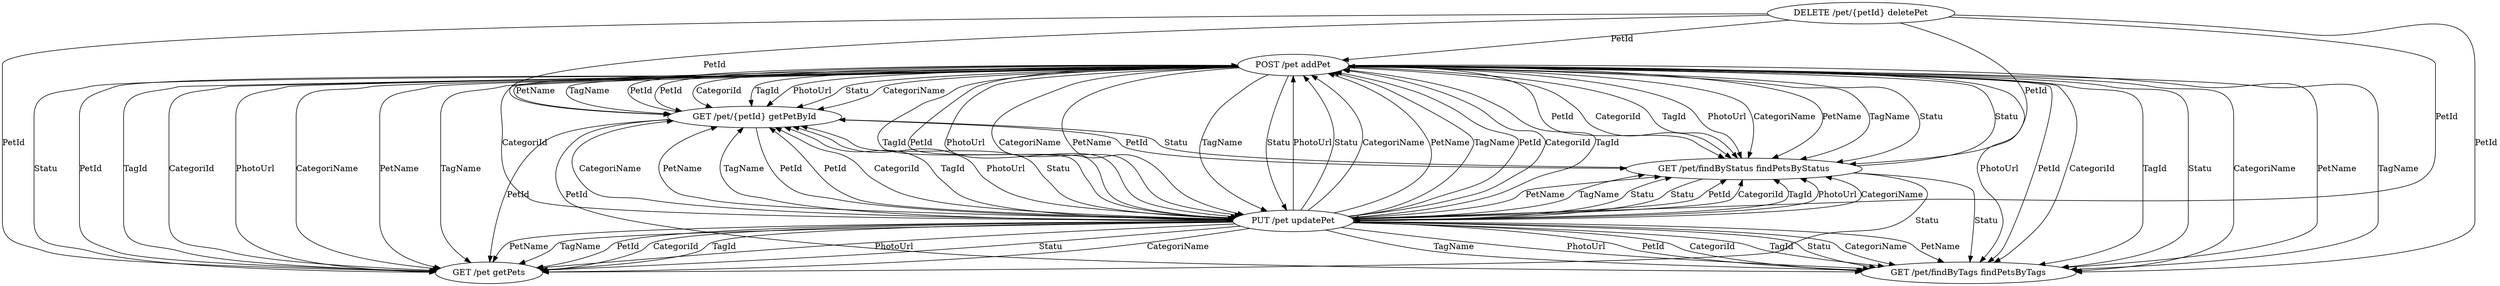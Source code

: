 digraph G {
  1 [ label="DELETE /pet/{petId} deletePet" ];
  2 [ label="GET /pet getPets" ];
  3 [ label="POST /pet addPet" ];
  4 [ label="GET /pet/{petId} getPetById" ];
  5 [ label="GET /pet/findByStatus findPetsByStatus" ];
  6 [ label="PUT /pet updatePet" ];
  7 [ label="GET /pet/findByTags findPetsByTags" ];
  3 -> 4 [ label="PetId" ];
  3 -> 4 [ label="CategoriId" ];
  3 -> 4 [ label="TagId" ];
  3 -> 4 [ label="PhotoUrl" ];
  3 -> 4 [ label="Statu" ];
  3 -> 4 [ label="CategoriName" ];
  3 -> 4 [ label="PetName" ];
  3 -> 4 [ label="TagName" ];
  6 -> 4 [ label="PetId" ];
  6 -> 4 [ label="CategoriId" ];
  6 -> 4 [ label="TagId" ];
  6 -> 4 [ label="PhotoUrl" ];
  6 -> 4 [ label="Statu" ];
  6 -> 4 [ label="CategoriName" ];
  6 -> 4 [ label="PetName" ];
  6 -> 4 [ label="TagName" ];
  1 -> 4 [ label="PetId" ];
  5 -> 4 [ label="Statu" ];
  4 -> 2 [ label="PetId" ];
  3 -> 2 [ label="PetId" ];
  3 -> 2 [ label="CategoriId" ];
  3 -> 2 [ label="TagId" ];
  3 -> 2 [ label="PhotoUrl" ];
  3 -> 2 [ label="Statu" ];
  3 -> 2 [ label="CategoriName" ];
  3 -> 2 [ label="PetName" ];
  3 -> 2 [ label="TagName" ];
  6 -> 2 [ label="PetId" ];
  6 -> 2 [ label="CategoriId" ];
  6 -> 2 [ label="TagId" ];
  6 -> 2 [ label="PhotoUrl" ];
  6 -> 2 [ label="Statu" ];
  6 -> 2 [ label="CategoriName" ];
  6 -> 2 [ label="PetName" ];
  6 -> 2 [ label="TagName" ];
  1 -> 2 [ label="PetId" ];
  5 -> 2 [ label="Statu" ];
  4 -> 3 [ label="PetId" ];
  6 -> 3 [ label="PhotoUrl" ];
  6 -> 3 [ label="Statu" ];
  6 -> 3 [ label="CategoriName" ];
  6 -> 3 [ label="PetName" ];
  6 -> 3 [ label="TagName" ];
  6 -> 3 [ label="PetId" ];
  6 -> 3 [ label="CategoriId" ];
  6 -> 3 [ label="TagId" ];
  1 -> 3 [ label="PetId" ];
  5 -> 3 [ label="Statu" ];
  4 -> 6 [ label="PetId" ];
  3 -> 6 [ label="PetId" ];
  3 -> 6 [ label="CategoriId" ];
  3 -> 6 [ label="TagId" ];
  3 -> 6 [ label="PhotoUrl" ];
  3 -> 6 [ label="CategoriName" ];
  3 -> 6 [ label="PetName" ];
  3 -> 6 [ label="TagName" ];
  3 -> 6 [ label="Statu" ];
  1 -> 6 [ label="PetId" ];
  5 -> 6 [ label="Statu" ];
  4 -> 5 [ label="PetId" ];
  3 -> 5 [ label="PetId" ];
  3 -> 5 [ label="CategoriId" ];
  3 -> 5 [ label="TagId" ];
  3 -> 5 [ label="PhotoUrl" ];
  3 -> 5 [ label="CategoriName" ];
  3 -> 5 [ label="PetName" ];
  3 -> 5 [ label="TagName" ];
  3 -> 5 [ label="Statu" ];
  6 -> 5 [ label="PetId" ];
  6 -> 5 [ label="CategoriId" ];
  6 -> 5 [ label="TagId" ];
  6 -> 5 [ label="PhotoUrl" ];
  6 -> 5 [ label="CategoriName" ];
  6 -> 5 [ label="PetName" ];
  6 -> 5 [ label="TagName" ];
  6 -> 5 [ label="Statu" ];
  1 -> 5 [ label="PetId" ];
  4 -> 7 [ label="PetId" ];
  3 -> 7 [ label="PhotoUrl" ];
  3 -> 7 [ label="PetId" ];
  3 -> 7 [ label="CategoriId" ];
  3 -> 7 [ label="TagId" ];
  3 -> 7 [ label="Statu" ];
  3 -> 7 [ label="CategoriName" ];
  3 -> 7 [ label="PetName" ];
  3 -> 7 [ label="TagName" ];
  6 -> 7 [ label="PhotoUrl" ];
  6 -> 7 [ label="PetId" ];
  6 -> 7 [ label="CategoriId" ];
  6 -> 7 [ label="TagId" ];
  6 -> 7 [ label="Statu" ];
  6 -> 7 [ label="CategoriName" ];
  6 -> 7 [ label="PetName" ];
  6 -> 7 [ label="TagName" ];
  1 -> 7 [ label="PetId" ];
  5 -> 7 [ label="Statu" ];
}
